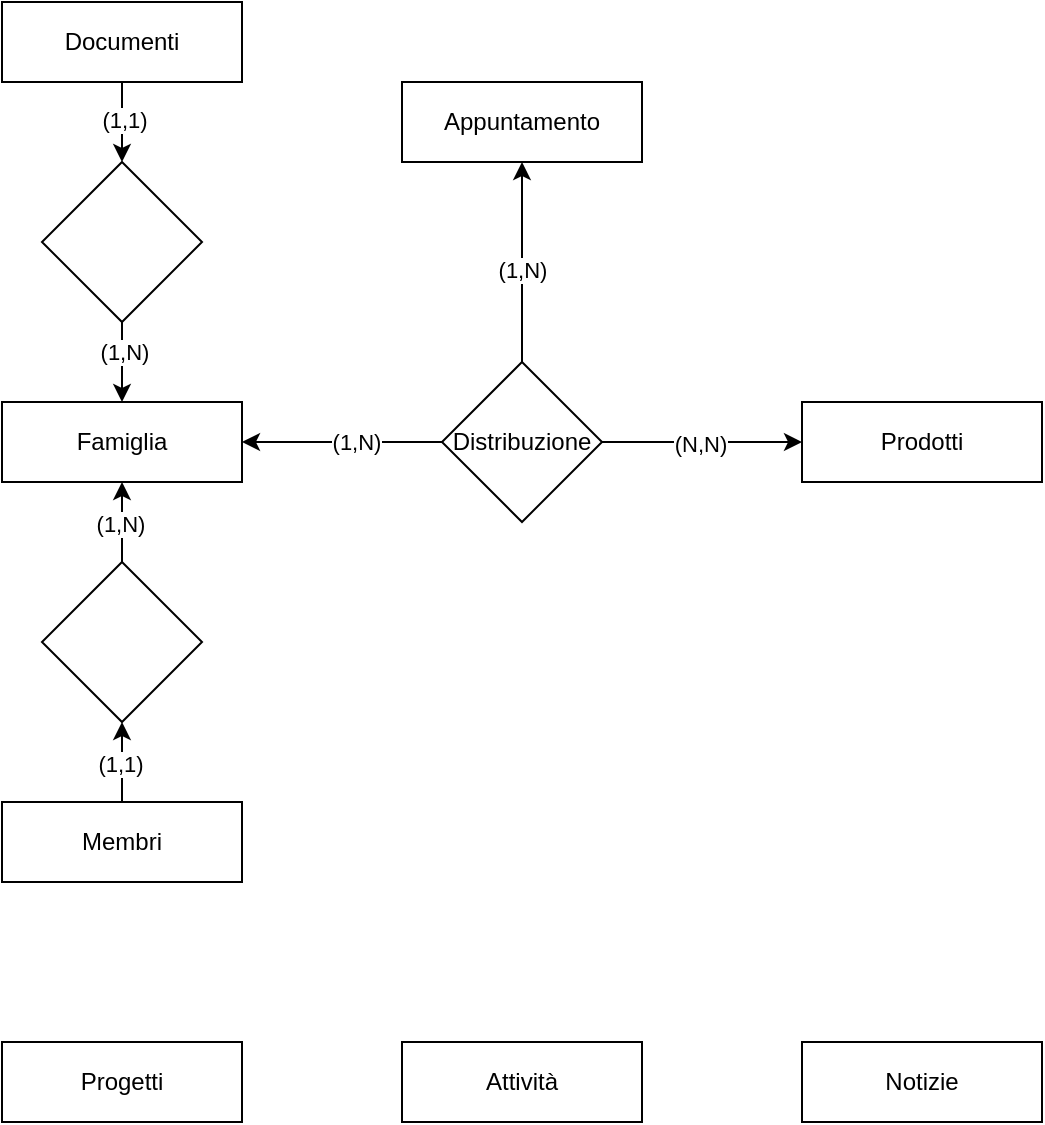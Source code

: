 <mxfile version="27.1.4">
  <diagram name="Pagina-1" id="-jQX-546dSMlFjQwfoim">
    <mxGraphModel dx="1733" dy="890" grid="1" gridSize="10" guides="1" tooltips="1" connect="1" arrows="1" fold="1" page="1" pageScale="1" pageWidth="827" pageHeight="1169" math="0" shadow="0">
      <root>
        <mxCell id="0" />
        <mxCell id="1" parent="0" />
        <mxCell id="gBR2vMzP7NjkN_bIDxag-1" value="Famiglia" style="rounded=0;whiteSpace=wrap;html=1;" vertex="1" parent="1">
          <mxGeometry x="160" y="360" width="120" height="40" as="geometry" />
        </mxCell>
        <mxCell id="gBR2vMzP7NjkN_bIDxag-6" style="edgeStyle=orthogonalEdgeStyle;rounded=0;orthogonalLoop=1;jettySize=auto;html=1;" edge="1" parent="1" source="gBR2vMzP7NjkN_bIDxag-2" target="gBR2vMzP7NjkN_bIDxag-3">
          <mxGeometry relative="1" as="geometry" />
        </mxCell>
        <mxCell id="gBR2vMzP7NjkN_bIDxag-8" value="(1,1)" style="edgeLabel;html=1;align=center;verticalAlign=middle;resizable=0;points=[];" vertex="1" connectable="0" parent="gBR2vMzP7NjkN_bIDxag-6">
          <mxGeometry x="-0.052" y="1" relative="1" as="geometry">
            <mxPoint as="offset" />
          </mxGeometry>
        </mxCell>
        <mxCell id="gBR2vMzP7NjkN_bIDxag-2" value="Membri" style="rounded=0;whiteSpace=wrap;html=1;" vertex="1" parent="1">
          <mxGeometry x="160" y="560" width="120" height="40" as="geometry" />
        </mxCell>
        <mxCell id="gBR2vMzP7NjkN_bIDxag-4" style="edgeStyle=orthogonalEdgeStyle;rounded=0;orthogonalLoop=1;jettySize=auto;html=1;" edge="1" parent="1" source="gBR2vMzP7NjkN_bIDxag-3" target="gBR2vMzP7NjkN_bIDxag-1">
          <mxGeometry relative="1" as="geometry" />
        </mxCell>
        <mxCell id="gBR2vMzP7NjkN_bIDxag-9" value="(1,N)" style="edgeLabel;html=1;align=center;verticalAlign=middle;resizable=0;points=[];" vertex="1" connectable="0" parent="gBR2vMzP7NjkN_bIDxag-4">
          <mxGeometry x="-0.052" y="1" relative="1" as="geometry">
            <mxPoint as="offset" />
          </mxGeometry>
        </mxCell>
        <mxCell id="gBR2vMzP7NjkN_bIDxag-3" value="" style="rhombus;whiteSpace=wrap;html=1;" vertex="1" parent="1">
          <mxGeometry x="180" y="440" width="80" height="80" as="geometry" />
        </mxCell>
        <mxCell id="gBR2vMzP7NjkN_bIDxag-12" style="edgeStyle=orthogonalEdgeStyle;rounded=0;orthogonalLoop=1;jettySize=auto;html=1;" edge="1" parent="1" source="gBR2vMzP7NjkN_bIDxag-11" target="gBR2vMzP7NjkN_bIDxag-1">
          <mxGeometry relative="1" as="geometry" />
        </mxCell>
        <mxCell id="gBR2vMzP7NjkN_bIDxag-14" value="(1,N)" style="edgeLabel;html=1;align=center;verticalAlign=middle;resizable=0;points=[];" vertex="1" connectable="0" parent="gBR2vMzP7NjkN_bIDxag-12">
          <mxGeometry x="-0.141" relative="1" as="geometry">
            <mxPoint as="offset" />
          </mxGeometry>
        </mxCell>
        <mxCell id="gBR2vMzP7NjkN_bIDxag-18" style="edgeStyle=orthogonalEdgeStyle;rounded=0;orthogonalLoop=1;jettySize=auto;html=1;" edge="1" parent="1" source="gBR2vMzP7NjkN_bIDxag-11" target="gBR2vMzP7NjkN_bIDxag-16">
          <mxGeometry relative="1" as="geometry" />
        </mxCell>
        <mxCell id="gBR2vMzP7NjkN_bIDxag-21" value="(N,N)" style="edgeLabel;html=1;align=center;verticalAlign=middle;resizable=0;points=[];" vertex="1" connectable="0" parent="gBR2vMzP7NjkN_bIDxag-18">
          <mxGeometry x="-0.019" y="-1" relative="1" as="geometry">
            <mxPoint as="offset" />
          </mxGeometry>
        </mxCell>
        <mxCell id="gBR2vMzP7NjkN_bIDxag-20" style="edgeStyle=orthogonalEdgeStyle;rounded=0;orthogonalLoop=1;jettySize=auto;html=1;" edge="1" parent="1" source="gBR2vMzP7NjkN_bIDxag-11" target="gBR2vMzP7NjkN_bIDxag-17">
          <mxGeometry relative="1" as="geometry" />
        </mxCell>
        <mxCell id="gBR2vMzP7NjkN_bIDxag-22" value="(1,N)" style="edgeLabel;html=1;align=center;verticalAlign=middle;resizable=0;points=[];" vertex="1" connectable="0" parent="gBR2vMzP7NjkN_bIDxag-20">
          <mxGeometry x="-0.072" relative="1" as="geometry">
            <mxPoint as="offset" />
          </mxGeometry>
        </mxCell>
        <mxCell id="gBR2vMzP7NjkN_bIDxag-11" value="Distribuzione" style="rhombus;whiteSpace=wrap;html=1;" vertex="1" parent="1">
          <mxGeometry x="380" y="340" width="80" height="80" as="geometry" />
        </mxCell>
        <mxCell id="gBR2vMzP7NjkN_bIDxag-16" value="Prodotti" style="rounded=0;whiteSpace=wrap;html=1;" vertex="1" parent="1">
          <mxGeometry x="560" y="360" width="120" height="40" as="geometry" />
        </mxCell>
        <mxCell id="gBR2vMzP7NjkN_bIDxag-17" value="Appuntamento" style="rounded=0;whiteSpace=wrap;html=1;" vertex="1" parent="1">
          <mxGeometry x="360" y="200" width="120" height="40" as="geometry" />
        </mxCell>
        <mxCell id="gBR2vMzP7NjkN_bIDxag-29" style="edgeStyle=orthogonalEdgeStyle;rounded=0;orthogonalLoop=1;jettySize=auto;html=1;" edge="1" parent="1" source="gBR2vMzP7NjkN_bIDxag-26" target="gBR2vMzP7NjkN_bIDxag-27">
          <mxGeometry relative="1" as="geometry" />
        </mxCell>
        <mxCell id="gBR2vMzP7NjkN_bIDxag-30" value="(1,1&lt;span style=&quot;background-color: light-dark(#ffffff, var(--ge-dark-color, #121212)); color: light-dark(rgb(0, 0, 0), rgb(255, 255, 255));&quot;&gt;)&lt;/span&gt;" style="edgeLabel;html=1;align=center;verticalAlign=middle;resizable=0;points=[];" vertex="1" connectable="0" parent="gBR2vMzP7NjkN_bIDxag-29">
          <mxGeometry x="-0.079" y="1" relative="1" as="geometry">
            <mxPoint as="offset" />
          </mxGeometry>
        </mxCell>
        <mxCell id="gBR2vMzP7NjkN_bIDxag-26" value="Documenti" style="rounded=0;whiteSpace=wrap;html=1;" vertex="1" parent="1">
          <mxGeometry x="160" y="160" width="120" height="40" as="geometry" />
        </mxCell>
        <mxCell id="gBR2vMzP7NjkN_bIDxag-28" style="edgeStyle=orthogonalEdgeStyle;rounded=0;orthogonalLoop=1;jettySize=auto;html=1;" edge="1" parent="1" source="gBR2vMzP7NjkN_bIDxag-27" target="gBR2vMzP7NjkN_bIDxag-1">
          <mxGeometry relative="1" as="geometry" />
        </mxCell>
        <mxCell id="gBR2vMzP7NjkN_bIDxag-31" value="(1,N)" style="edgeLabel;html=1;align=center;verticalAlign=middle;resizable=0;points=[];" vertex="1" connectable="0" parent="gBR2vMzP7NjkN_bIDxag-28">
          <mxGeometry x="-0.261" y="1" relative="1" as="geometry">
            <mxPoint as="offset" />
          </mxGeometry>
        </mxCell>
        <mxCell id="gBR2vMzP7NjkN_bIDxag-27" value="" style="rhombus;whiteSpace=wrap;html=1;" vertex="1" parent="1">
          <mxGeometry x="180" y="240" width="80" height="80" as="geometry" />
        </mxCell>
        <mxCell id="EVkEYfrax3bOOFuZjp07-1" value="Progetti" style="rounded=0;whiteSpace=wrap;html=1;" vertex="1" parent="1">
          <mxGeometry x="160" y="680" width="120" height="40" as="geometry" />
        </mxCell>
        <mxCell id="EVkEYfrax3bOOFuZjp07-2" value="Attività" style="rounded=0;whiteSpace=wrap;html=1;" vertex="1" parent="1">
          <mxGeometry x="360" y="680" width="120" height="40" as="geometry" />
        </mxCell>
        <mxCell id="EVkEYfrax3bOOFuZjp07-3" value="Notizie" style="rounded=0;whiteSpace=wrap;html=1;" vertex="1" parent="1">
          <mxGeometry x="560" y="680" width="120" height="40" as="geometry" />
        </mxCell>
      </root>
    </mxGraphModel>
  </diagram>
</mxfile>

